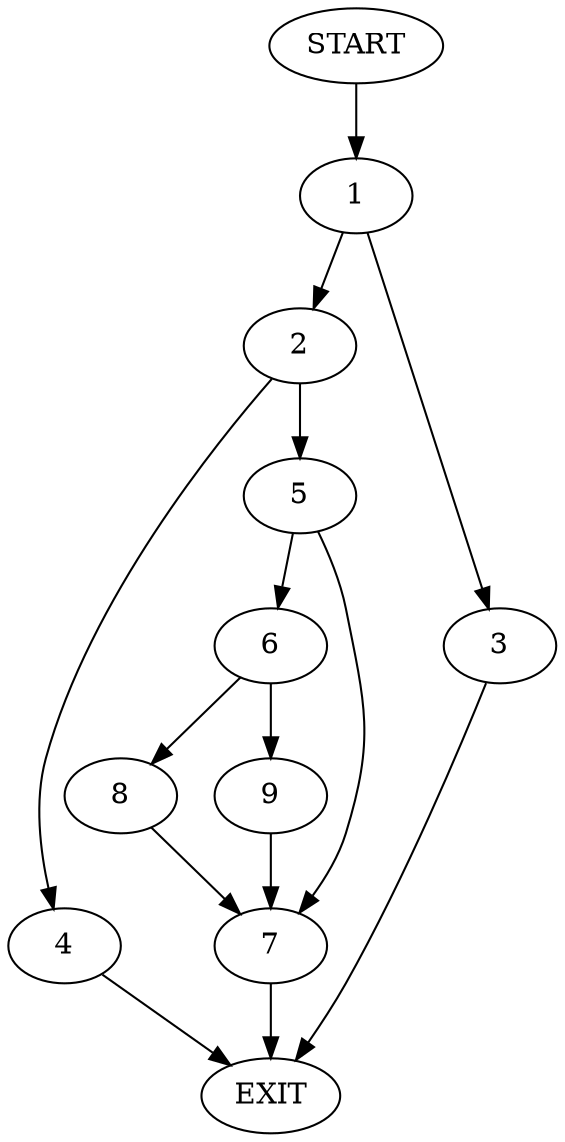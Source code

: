 digraph {
0 [label="START"]
10 [label="EXIT"]
0 -> 1
1 -> 2
1 -> 3
3 -> 10
2 -> 4
2 -> 5
5 -> 6
5 -> 7
4 -> 10
7 -> 10
6 -> 8
6 -> 9
8 -> 7
9 -> 7
}
